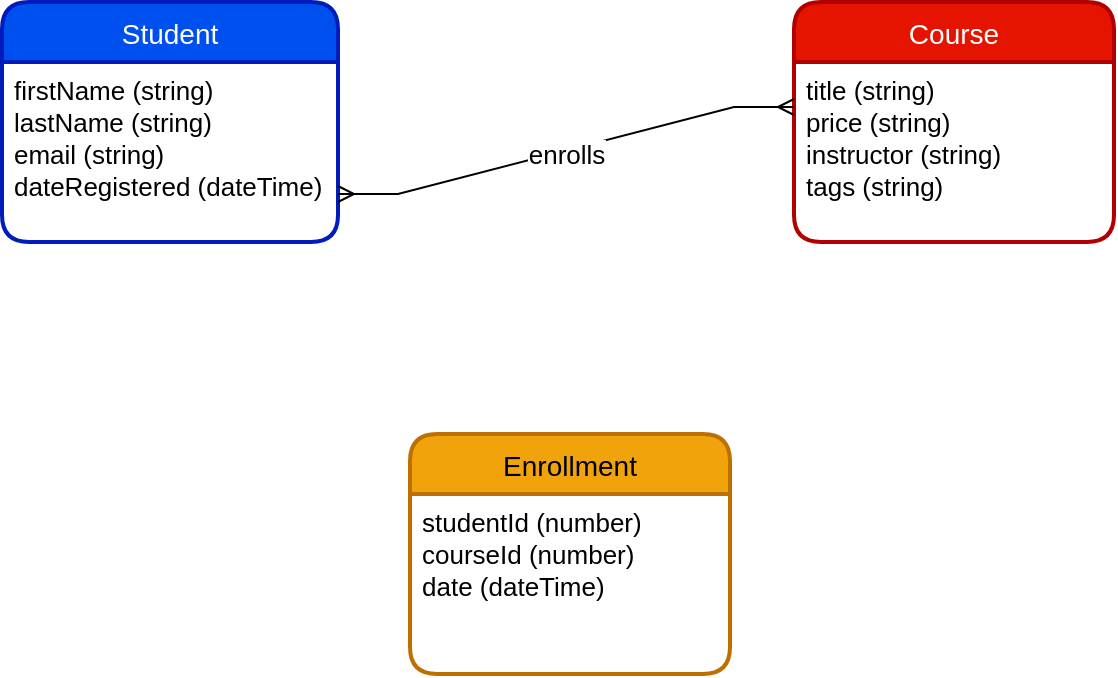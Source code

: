 <mxfile version="16.5.3" type="github"><diagram id="8rAg1XmdmyNu53r8Q8oq" name="Page-1"><mxGraphModel dx="918" dy="1620" grid="1" gridSize="12" guides="1" tooltips="1" connect="1" arrows="1" fold="1" page="1" pageScale="1" pageWidth="850" pageHeight="1100" math="0" shadow="0"><root><mxCell id="0"/><mxCell id="1" parent="0"/><mxCell id="0Fs9jTtPmaf5LqFxDRtv-1" value="Student" style="swimlane;childLayout=stackLayout;horizontal=1;startSize=30;horizontalStack=0;rounded=1;fontSize=14;fontStyle=0;strokeWidth=2;resizeParent=0;resizeLast=1;shadow=0;dashed=0;align=center;fillColor=#0050ef;fontColor=#ffffff;strokeColor=#001DBC;gradientColor=none;swimlaneFillColor=default;perimeterSpacing=0;" vertex="1" parent="1"><mxGeometry x="48" y="-1056" width="168" height="120" as="geometry"/></mxCell><mxCell id="0Fs9jTtPmaf5LqFxDRtv-2" value="firstName (string)&#10;lastName (string)&#10;email (string)&#10;dateRegistered (dateTime)" style="align=left;strokeColor=none;fillColor=none;spacingLeft=4;fontSize=13;verticalAlign=top;resizable=0;rotatable=0;part=1;" vertex="1" parent="0Fs9jTtPmaf5LqFxDRtv-1"><mxGeometry y="30" width="168" height="90" as="geometry"/></mxCell><mxCell id="0Fs9jTtPmaf5LqFxDRtv-4" value="Course" style="swimlane;childLayout=stackLayout;horizontal=1;startSize=30;horizontalStack=0;rounded=1;fontSize=14;fontStyle=0;strokeWidth=2;resizeParent=0;resizeLast=1;shadow=0;dashed=0;align=center;fillColor=#e51400;fontColor=#ffffff;strokeColor=#B20000;swimlaneFillColor=default;" vertex="1" parent="1"><mxGeometry x="444" y="-1056" width="160" height="120" as="geometry"/></mxCell><mxCell id="0Fs9jTtPmaf5LqFxDRtv-5" value="title (string)&#10;price (string)&#10;instructor (string)&#10;tags (string)" style="align=left;strokeColor=none;fillColor=none;spacingLeft=4;fontSize=13;verticalAlign=top;resizable=0;rotatable=0;part=1;" vertex="1" parent="0Fs9jTtPmaf5LqFxDRtv-4"><mxGeometry y="30" width="160" height="90" as="geometry"/></mxCell><mxCell id="0Fs9jTtPmaf5LqFxDRtv-10" value="" style="edgeStyle=entityRelationEdgeStyle;fontSize=12;html=1;endArrow=ERmany;startArrow=ERmany;rounded=0;entryX=0;entryY=0.25;entryDx=0;entryDy=0;" edge="1" parent="1" target="0Fs9jTtPmaf5LqFxDRtv-5"><mxGeometry width="100" height="100" relative="1" as="geometry"><mxPoint x="216" y="-960" as="sourcePoint"/><mxPoint x="316" y="-1056" as="targetPoint"/></mxGeometry></mxCell><mxCell id="0Fs9jTtPmaf5LqFxDRtv-11" value="enrolls" style="edgeLabel;html=1;align=center;verticalAlign=middle;resizable=0;points=[];fontSize=13;" vertex="1" connectable="0" parent="0Fs9jTtPmaf5LqFxDRtv-10"><mxGeometry x="-0.001" y="-1" relative="1" as="geometry"><mxPoint as="offset"/></mxGeometry></mxCell><mxCell id="0Fs9jTtPmaf5LqFxDRtv-12" value="Enrollment" style="swimlane;childLayout=stackLayout;horizontal=1;startSize=30;horizontalStack=0;rounded=1;fontSize=14;fontStyle=0;strokeWidth=2;resizeParent=0;resizeLast=1;shadow=0;dashed=0;align=center;fillColor=#f0a30a;fontColor=#000000;strokeColor=#BD7000;" vertex="1" parent="1"><mxGeometry x="252" y="-840" width="160" height="120" as="geometry"/></mxCell><mxCell id="0Fs9jTtPmaf5LqFxDRtv-13" value="studentId (number)&#10;courseId (number)&#10;date (dateTime)&#10;" style="align=left;strokeColor=none;fillColor=none;spacingLeft=4;fontSize=13;verticalAlign=top;resizable=0;rotatable=0;part=1;" vertex="1" parent="0Fs9jTtPmaf5LqFxDRtv-12"><mxGeometry y="30" width="160" height="90" as="geometry"/></mxCell></root></mxGraphModel></diagram></mxfile>